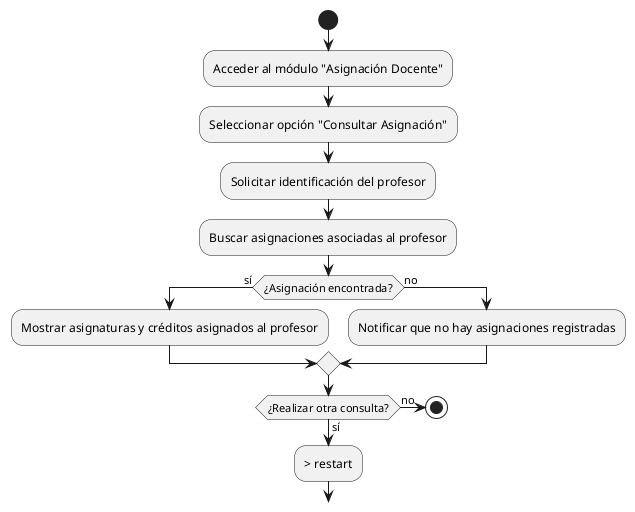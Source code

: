 @startuml
start
:Acceder al módulo "Asignación Docente";
:Seleccionar opción "Consultar Asignación";

:Solicitar identificación del profesor;
:Buscar asignaciones asociadas al profesor;

if (¿Asignación encontrada?) then (sí)
  :Mostrar asignaturas y créditos asignados al profesor;
else (no)
  :Notificar que no hay asignaciones registradas;
endif

if (¿Realizar otra consulta?) then (sí)
  -> restart
else (no)
  stop
endif
@enduml
